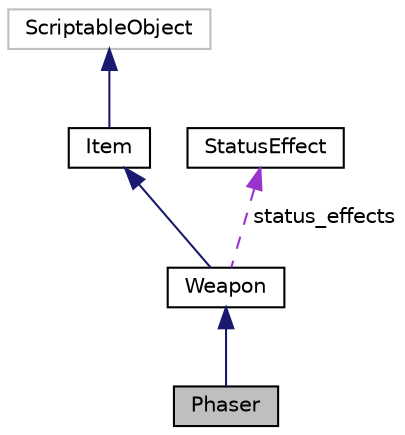 digraph "Phaser"
{
  edge [fontname="Helvetica",fontsize="10",labelfontname="Helvetica",labelfontsize="10"];
  node [fontname="Helvetica",fontsize="10",shape=record];
  Node4 [label="Phaser",height=0.2,width=0.4,color="black", fillcolor="grey75", style="filled", fontcolor="black"];
  Node5 -> Node4 [dir="back",color="midnightblue",fontsize="10",style="solid",fontname="Helvetica"];
  Node5 [label="Weapon",height=0.2,width=0.4,color="black", fillcolor="white", style="filled",URL="$class_weapon.html"];
  Node6 -> Node5 [dir="back",color="midnightblue",fontsize="10",style="solid",fontname="Helvetica"];
  Node6 [label="Item",height=0.2,width=0.4,color="black", fillcolor="white", style="filled",URL="$class_item.html"];
  Node7 -> Node6 [dir="back",color="midnightblue",fontsize="10",style="solid",fontname="Helvetica"];
  Node7 [label="ScriptableObject",height=0.2,width=0.4,color="grey75", fillcolor="white", style="filled"];
  Node8 -> Node5 [dir="back",color="darkorchid3",fontsize="10",style="dashed",label=" status_effects" ,fontname="Helvetica"];
  Node8 [label="StatusEffect",height=0.2,width=0.4,color="black", fillcolor="white", style="filled",URL="$class_status_effect.html"];
}
